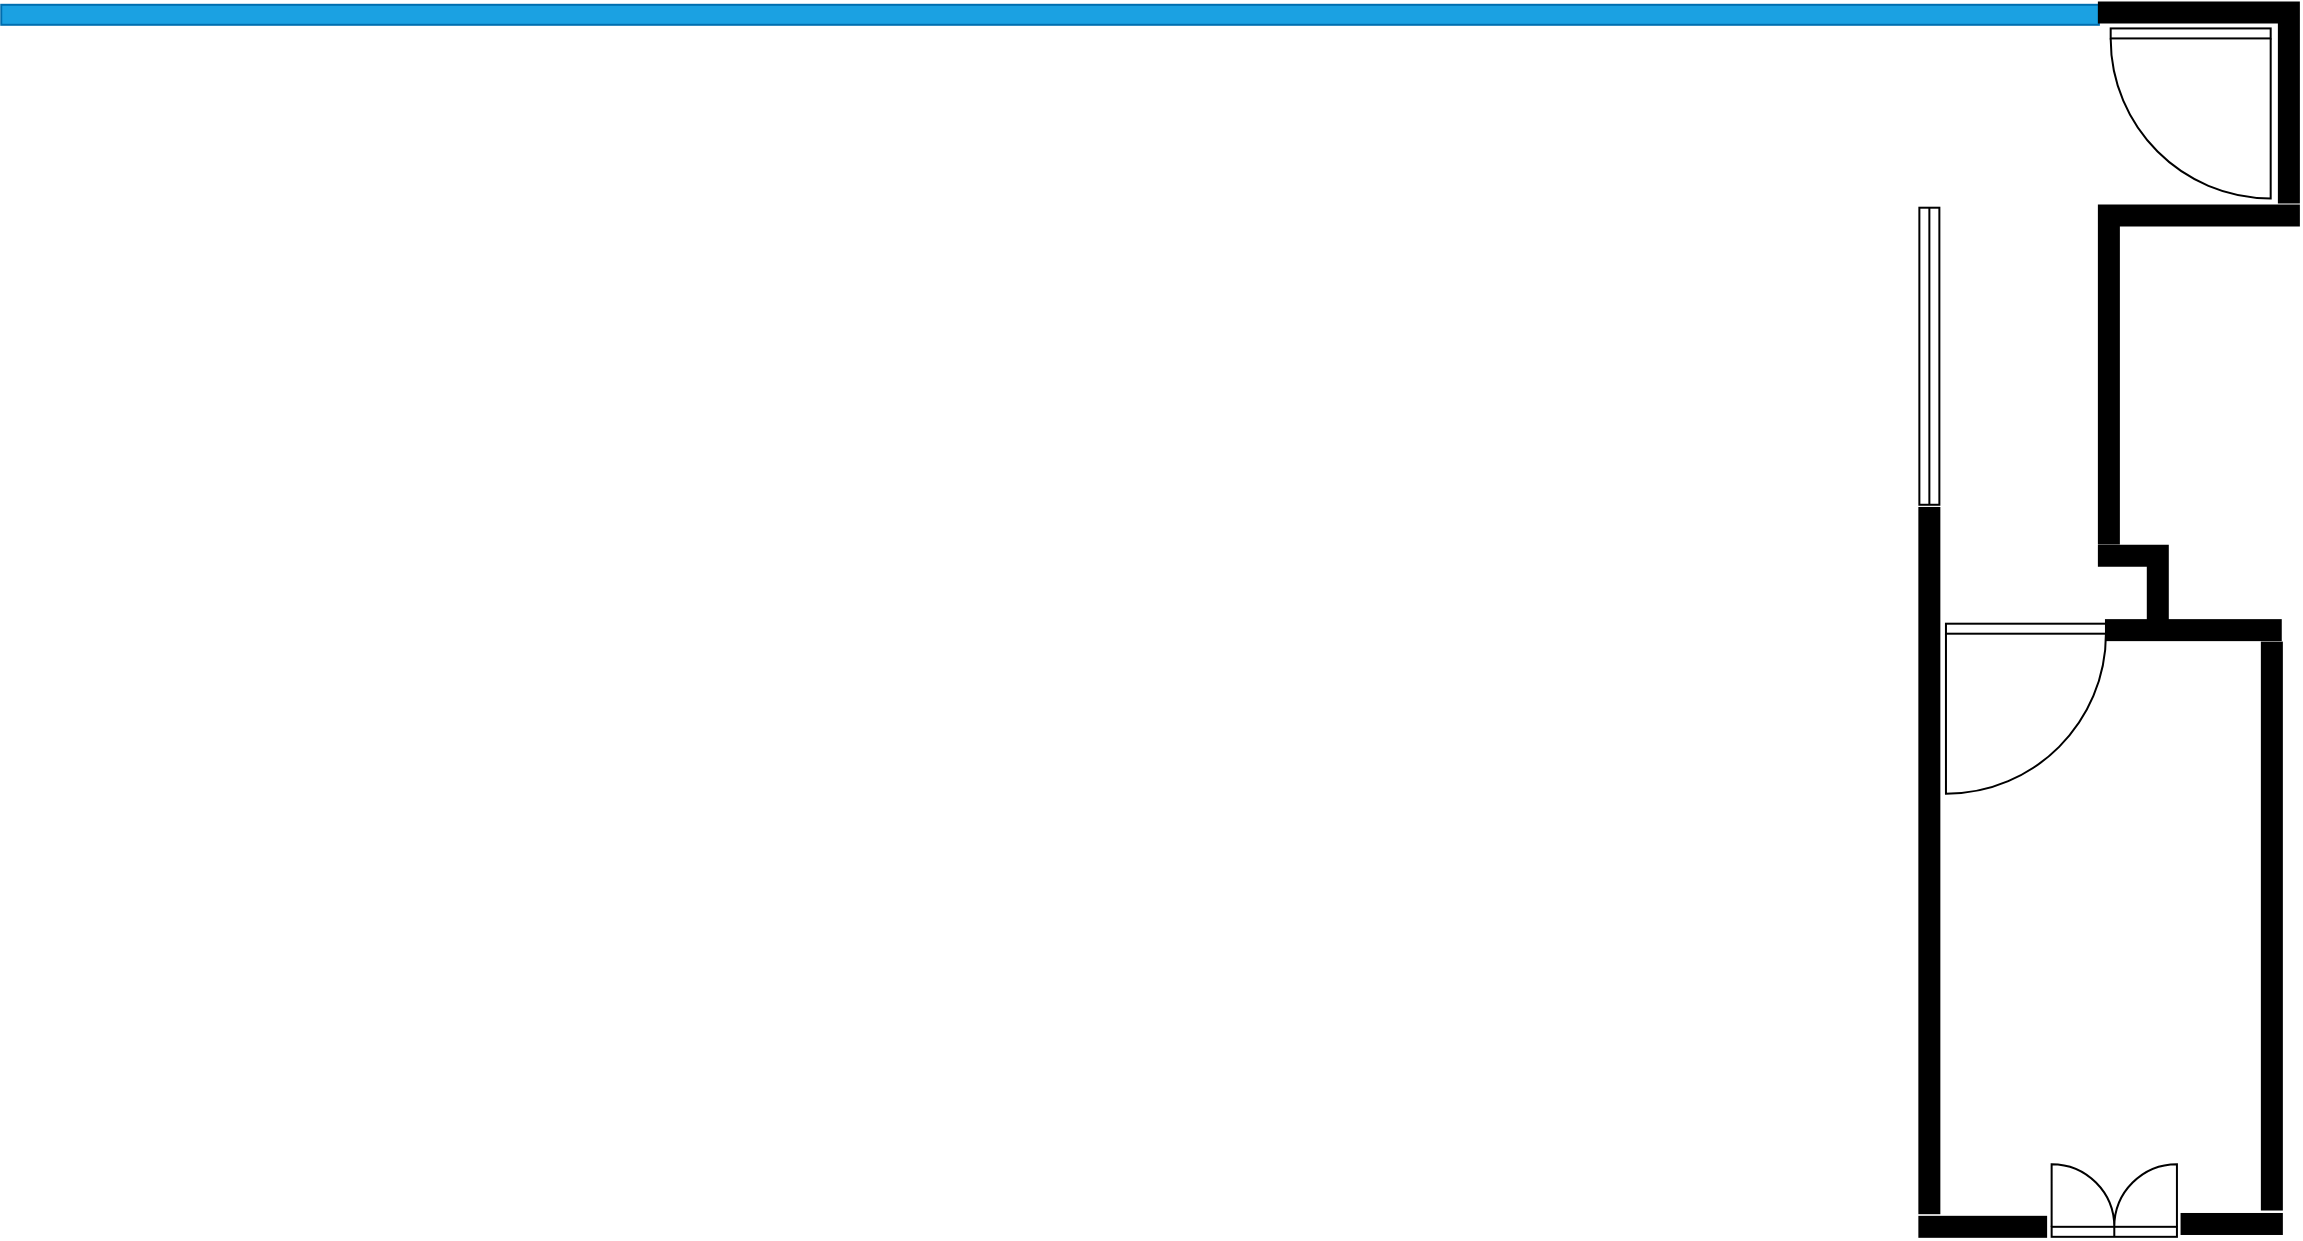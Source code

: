 <mxfile version="23.1.0" type="github">
  <diagram name="Page-1" id="f1b7ffb7-ca1e-a977-7cf5-a751b3c06c05">
    <mxGraphModel dx="1372" dy="1564" grid="1" gridSize="1.181" guides="1" tooltips="1" connect="1" arrows="1" fold="1" page="1" pageScale="1" pageWidth="1169" pageHeight="827" background="none" math="1" shadow="0">
      <root>
        <mxCell id="0" />
        <mxCell id="1" parent="0" />
        <mxCell id="e92TdF2DJT4-CmjpMDWM-62" value="" style="verticalLabelPosition=bottom;html=1;verticalAlign=top;align=center;shape=mxgraph.floorplan.wall;fillColor=#1ba1e2;strokeColor=#006EAF;fontColor=#ffffff;" parent="1" vertex="1">
          <mxGeometry x="23.62" y="-812.6" width="1048.82" height="10" as="geometry" />
        </mxCell>
        <mxCell id="e92TdF2DJT4-CmjpMDWM-63" value="" style="verticalLabelPosition=bottom;html=1;verticalAlign=top;align=center;shape=mxgraph.floorplan.wallCorner;fillColor=strokeColor;direction=south;" parent="1" vertex="1">
          <mxGeometry x="1072.44" y="-813.78" width="100" height="100" as="geometry" />
        </mxCell>
        <mxCell id="e92TdF2DJT4-CmjpMDWM-64" value="" style="verticalLabelPosition=bottom;html=1;verticalAlign=top;align=center;shape=mxgraph.floorplan.wallCorner;fillColor=strokeColor;" parent="1" vertex="1">
          <mxGeometry x="1072.44" y="-712.2" width="100" height="168.89" as="geometry" />
        </mxCell>
        <mxCell id="e92TdF2DJT4-CmjpMDWM-65" value="" style="verticalLabelPosition=bottom;html=1;verticalAlign=top;align=center;shape=mxgraph.floorplan.doorRight;aspect=fixed;" parent="1" vertex="1">
          <mxGeometry x="1078.34" y="-800.79" width="80" height="85" as="geometry" />
        </mxCell>
        <mxCell id="e92TdF2DJT4-CmjpMDWM-66" value="" style="verticalLabelPosition=bottom;html=1;verticalAlign=top;align=center;shape=mxgraph.floorplan.wallCorner;fillColor=strokeColor;direction=south;" parent="1" vertex="1">
          <mxGeometry x="1072.44" y="-542.12" width="34.46" height="36.62" as="geometry" />
        </mxCell>
        <mxCell id="e92TdF2DJT4-CmjpMDWM-67" value="" style="verticalLabelPosition=bottom;html=1;verticalAlign=top;align=center;shape=mxgraph.floorplan.wall;fillColor=strokeColor;" parent="1" vertex="1">
          <mxGeometry x="1075.98" y="-531.49" width="87.4" height="63.11" as="geometry" />
        </mxCell>
        <mxCell id="e92TdF2DJT4-CmjpMDWM-68" value="" style="verticalLabelPosition=bottom;html=1;verticalAlign=top;align=center;shape=mxgraph.floorplan.wall;fillColor=strokeColor;direction=south;" parent="1" vertex="1">
          <mxGeometry x="1153.93" y="-493.7" width="10" height="283.46" as="geometry" />
        </mxCell>
        <mxCell id="e92TdF2DJT4-CmjpMDWM-69" value="" style="verticalLabelPosition=bottom;html=1;verticalAlign=top;align=center;shape=mxgraph.floorplan.wall;fillColor=strokeColor;" parent="1" vertex="1">
          <mxGeometry x="1113.78" y="-206.69" width="50.15" height="7.36" as="geometry" />
        </mxCell>
        <mxCell id="e92TdF2DJT4-CmjpMDWM-70" value="" style="verticalLabelPosition=bottom;html=1;verticalAlign=top;align=center;shape=mxgraph.floorplan.doorUneven;dx=0.5;rotation=-180;" parent="1" vertex="1">
          <mxGeometry x="1048.82" y="-264.57" width="62.65" height="67.98" as="geometry" />
        </mxCell>
        <mxCell id="e92TdF2DJT4-CmjpMDWM-71" value="" style="verticalLabelPosition=bottom;html=1;verticalAlign=top;align=center;shape=mxgraph.floorplan.wall;fillColor=strokeColor;" parent="1" vertex="1">
          <mxGeometry x="982.68" y="-206.59" width="63.38" height="10" as="geometry" />
        </mxCell>
        <mxCell id="e92TdF2DJT4-CmjpMDWM-72" value="" style="verticalLabelPosition=bottom;html=1;verticalAlign=top;align=center;shape=mxgraph.floorplan.wall;fillColor=strokeColor;direction=south;" parent="1" vertex="1">
          <mxGeometry x="982.68" y="-561.02" width="10" height="352.62" as="geometry" />
        </mxCell>
        <mxCell id="e92TdF2DJT4-CmjpMDWM-73" value="" style="verticalLabelPosition=bottom;html=1;verticalAlign=top;align=center;shape=mxgraph.floorplan.doorLeft;aspect=fixed;" parent="1" vertex="1">
          <mxGeometry x="995.98" y="-503.15" width="80" height="85" as="geometry" />
        </mxCell>
        <mxCell id="e92TdF2DJT4-CmjpMDWM-74" value="" style="verticalLabelPosition=bottom;html=1;verticalAlign=top;align=center;shape=mxgraph.floorplan.window;rotation=90;" parent="1" vertex="1">
          <mxGeometry x="913.42" y="-641.88" width="148.53" height="10" as="geometry" />
        </mxCell>
      </root>
    </mxGraphModel>
  </diagram>
</mxfile>
